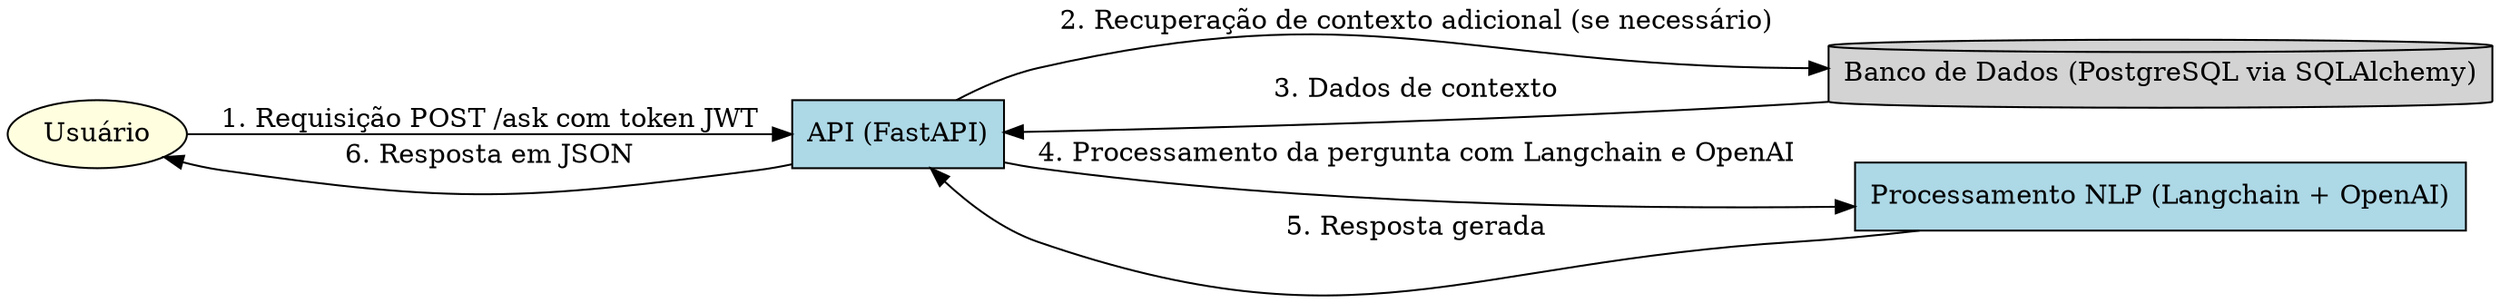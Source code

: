 digraph question_processing {
    rankdir=LR;
    node [shape=box, style=filled, fillcolor=lightblue];

    Usuario [label="Usuário", shape=ellipse, fillcolor=lightyellow];
    API [label="API (FastAPI)"];
    DB [label="Banco de Dados (PostgreSQL via SQLAlchemy)", shape=cylinder, fillcolor=lightgray];
    NLP [label="Processamento NLP (Langchain + OpenAI)"];

    Usuario -> API [label="1. Requisição POST /ask com token JWT"];
    API -> DB [label="2. Recuperação de contexto adicional (se necessário)"];
    DB -> API [label="3. Dados de contexto"];
    API -> NLP [label="4. Processamento da pergunta com Langchain e OpenAI"];
    NLP -> API [label="5. Resposta gerada"];
    API -> Usuario [label="6. Resposta em JSON"];
}
